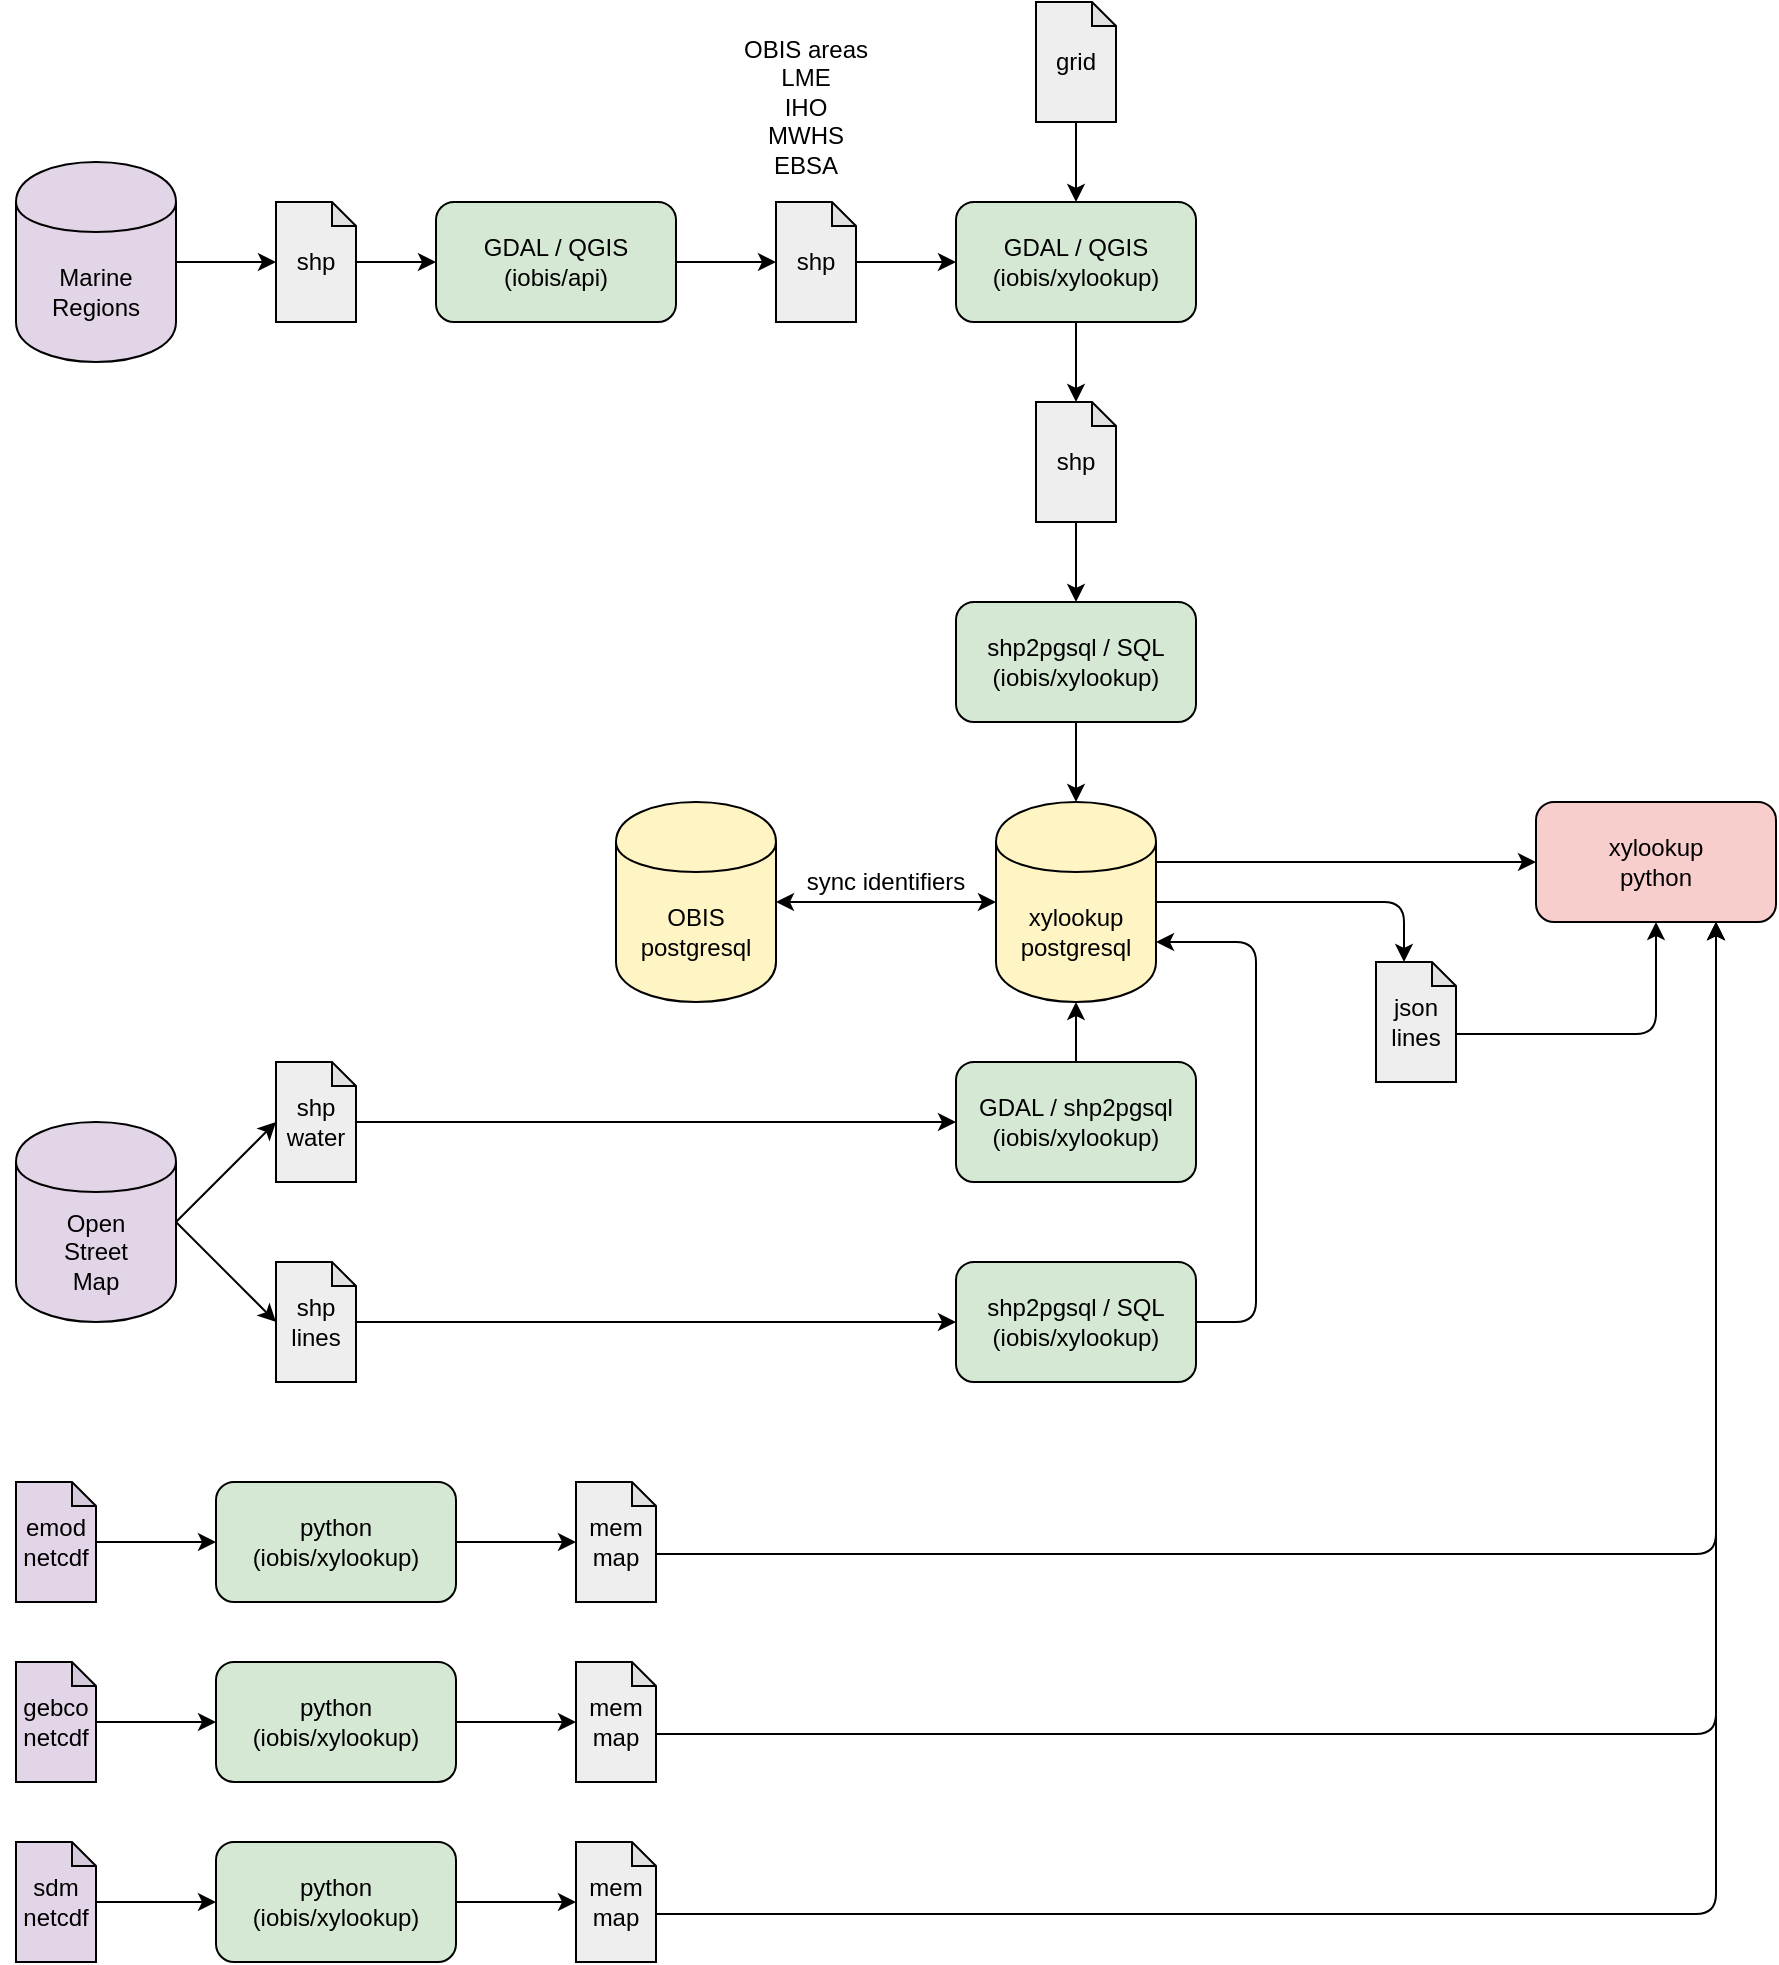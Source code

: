 <mxfile version="10.6.5" type="device"><diagram id="p-VQQqclRV1-f4eHPAH9" name="Page-1"><mxGraphModel dx="2038" dy="1173" grid="1" gridSize="10" guides="1" tooltips="1" connect="1" arrows="1" fold="1" page="1" pageScale="1" pageWidth="1654" pageHeight="2336" math="0" shadow="0"><root><mxCell id="0"/><mxCell id="1" parent="0"/><mxCell id="mgmRkQ4ORAaavTFLK7Hl-2" value="Marine&lt;br&gt;Regions&lt;br&gt;" style="shape=cylinder;whiteSpace=wrap;html=1;boundedLbl=1;backgroundOutline=1;fillColor=#E1D5E7;" vertex="1" parent="1"><mxGeometry x="80" y="240" width="80" height="100" as="geometry"/></mxCell><mxCell id="mgmRkQ4ORAaavTFLK7Hl-3" value="" style="endArrow=classic;html=1;exitX=1;exitY=0.5;exitDx=0;exitDy=0;entryX=0;entryY=0.5;entryDx=0;entryDy=0;entryPerimeter=0;" edge="1" parent="1" source="mgmRkQ4ORAaavTFLK7Hl-2" target="mgmRkQ4ORAaavTFLK7Hl-1"><mxGeometry width="50" height="50" relative="1" as="geometry"><mxPoint x="80" y="410" as="sourcePoint"/><mxPoint x="180" y="320" as="targetPoint"/></mxGeometry></mxCell><mxCell id="mgmRkQ4ORAaavTFLK7Hl-4" value="GDAL / QGIS&lt;br&gt;(iobis/api)&lt;br&gt;" style="rounded=1;whiteSpace=wrap;html=1;fillColor=#D5E8D4;" vertex="1" parent="1"><mxGeometry x="290" y="260" width="120" height="60" as="geometry"/></mxCell><mxCell id="mgmRkQ4ORAaavTFLK7Hl-5" value="" style="endArrow=classic;html=1;entryX=0;entryY=0.5;entryDx=0;entryDy=0;exitX=0;exitY=0.5;exitDx=0;exitDy=0;exitPerimeter=0;" edge="1" parent="1" source="mgmRkQ4ORAaavTFLK7Hl-1" target="mgmRkQ4ORAaavTFLK7Hl-4"><mxGeometry width="50" height="50" relative="1" as="geometry"><mxPoint x="270" y="330" as="sourcePoint"/><mxPoint x="220" y="300" as="targetPoint"/></mxGeometry></mxCell><mxCell id="mgmRkQ4ORAaavTFLK7Hl-1" value="shp" style="shape=note;whiteSpace=wrap;html=1;backgroundOutline=1;darkOpacity=0.05;size=12;fillColor=#eeeeee;" vertex="1" parent="1"><mxGeometry x="210" y="260" width="40" height="60" as="geometry"/></mxCell><mxCell id="mgmRkQ4ORAaavTFLK7Hl-14" value="" style="endArrow=classic;html=1;entryX=0;entryY=0.5;entryDx=0;entryDy=0;exitX=1;exitY=0.5;exitDx=0;exitDy=0;entryPerimeter=0;" edge="1" parent="1" source="mgmRkQ4ORAaavTFLK7Hl-4" target="mgmRkQ4ORAaavTFLK7Hl-13"><mxGeometry width="50" height="50" relative="1" as="geometry"><mxPoint x="220" y="300" as="sourcePoint"/><mxPoint x="300" y="300" as="targetPoint"/></mxGeometry></mxCell><mxCell id="mgmRkQ4ORAaavTFLK7Hl-15" value="grid" style="shape=note;whiteSpace=wrap;html=1;backgroundOutline=1;darkOpacity=0.05;size=12;fillColor=#eeeeee;" vertex="1" parent="1"><mxGeometry x="590" y="160" width="40" height="60" as="geometry"/></mxCell><mxCell id="mgmRkQ4ORAaavTFLK7Hl-16" value="GDAL / QGIS&lt;br&gt;(iobis/xylookup)&lt;br&gt;" style="rounded=1;whiteSpace=wrap;html=1;fillColor=#D5E8D4;" vertex="1" parent="1"><mxGeometry x="550" y="260" width="120" height="60" as="geometry"/></mxCell><mxCell id="mgmRkQ4ORAaavTFLK7Hl-17" value="" style="endArrow=classic;html=1;entryX=0;entryY=0.5;entryDx=0;entryDy=0;exitX=0;exitY=0.5;exitDx=0;exitDy=0;exitPerimeter=0;" edge="1" parent="1" source="mgmRkQ4ORAaavTFLK7Hl-13" target="mgmRkQ4ORAaavTFLK7Hl-16"><mxGeometry width="50" height="50" relative="1" as="geometry"><mxPoint x="420" y="300" as="sourcePoint"/><mxPoint x="470" y="300" as="targetPoint"/></mxGeometry></mxCell><mxCell id="mgmRkQ4ORAaavTFLK7Hl-13" value="shp" style="shape=note;whiteSpace=wrap;html=1;backgroundOutline=1;darkOpacity=0.05;size=12;fillColor=#eeeeee;" vertex="1" parent="1"><mxGeometry x="460" y="260" width="40" height="60" as="geometry"/></mxCell><mxCell id="mgmRkQ4ORAaavTFLK7Hl-18" value="" style="endArrow=classic;html=1;entryX=0.5;entryY=0;entryDx=0;entryDy=0;exitX=0.5;exitY=1;exitDx=0;exitDy=0;exitPerimeter=0;" edge="1" parent="1" source="mgmRkQ4ORAaavTFLK7Hl-15" target="mgmRkQ4ORAaavTFLK7Hl-16"><mxGeometry width="50" height="50" relative="1" as="geometry"><mxPoint x="430" y="310" as="sourcePoint"/><mxPoint x="480" y="310" as="targetPoint"/></mxGeometry></mxCell><mxCell id="mgmRkQ4ORAaavTFLK7Hl-19" value="xylookup&lt;br&gt;postgresql&lt;br&gt;" style="shape=cylinder;whiteSpace=wrap;html=1;boundedLbl=1;backgroundOutline=1;fillColor=#FFF4C3;" vertex="1" parent="1"><mxGeometry x="570" y="560" width="80" height="100" as="geometry"/></mxCell><mxCell id="mgmRkQ4ORAaavTFLK7Hl-20" value="shp" style="shape=note;whiteSpace=wrap;html=1;backgroundOutline=1;darkOpacity=0.05;size=12;fillColor=#eeeeee;" vertex="1" parent="1"><mxGeometry x="590" y="360" width="40" height="60" as="geometry"/></mxCell><mxCell id="mgmRkQ4ORAaavTFLK7Hl-21" value="" style="endArrow=classic;html=1;entryX=0.5;entryY=0;entryDx=0;entryDy=0;exitX=0.5;exitY=1;exitDx=0;exitDy=0;entryPerimeter=0;" edge="1" parent="1" source="mgmRkQ4ORAaavTFLK7Hl-16" target="mgmRkQ4ORAaavTFLK7Hl-20"><mxGeometry width="50" height="50" relative="1" as="geometry"><mxPoint x="620" y="230" as="sourcePoint"/><mxPoint x="620" y="270" as="targetPoint"/></mxGeometry></mxCell><mxCell id="mgmRkQ4ORAaavTFLK7Hl-22" value="shp2pgsql / SQL&lt;br&gt;(iobis/xylookup)&lt;br&gt;" style="rounded=1;whiteSpace=wrap;html=1;fillColor=#D5E8D4;" vertex="1" parent="1"><mxGeometry x="550" y="460" width="120" height="60" as="geometry"/></mxCell><mxCell id="mgmRkQ4ORAaavTFLK7Hl-23" value="" style="endArrow=classic;html=1;entryX=0.5;entryY=0;entryDx=0;entryDy=0;exitX=0.5;exitY=1;exitDx=0;exitDy=0;exitPerimeter=0;" edge="1" parent="1" source="mgmRkQ4ORAaavTFLK7Hl-20" target="mgmRkQ4ORAaavTFLK7Hl-22"><mxGeometry width="50" height="50" relative="1" as="geometry"><mxPoint x="620" y="330" as="sourcePoint"/><mxPoint x="620" y="370" as="targetPoint"/></mxGeometry></mxCell><mxCell id="mgmRkQ4ORAaavTFLK7Hl-24" value="" style="endArrow=classic;html=1;entryX=0.5;entryY=0;entryDx=0;entryDy=0;exitX=0.5;exitY=1;exitDx=0;exitDy=0;" edge="1" parent="1" source="mgmRkQ4ORAaavTFLK7Hl-22" target="mgmRkQ4ORAaavTFLK7Hl-19"><mxGeometry width="50" height="50" relative="1" as="geometry"><mxPoint x="630" y="340" as="sourcePoint"/><mxPoint x="630" y="380" as="targetPoint"/></mxGeometry></mxCell><mxCell id="mgmRkQ4ORAaavTFLK7Hl-25" value="OBIS&lt;br&gt;postgresql&lt;br&gt;" style="shape=cylinder;whiteSpace=wrap;html=1;boundedLbl=1;backgroundOutline=1;fillColor=#FFF4C3;" vertex="1" parent="1"><mxGeometry x="380" y="560" width="80" height="100" as="geometry"/></mxCell><mxCell id="mgmRkQ4ORAaavTFLK7Hl-26" value="" style="endArrow=classic;startArrow=classic;html=1;entryX=0;entryY=0.5;entryDx=0;entryDy=0;" edge="1" parent="1" source="mgmRkQ4ORAaavTFLK7Hl-25" target="mgmRkQ4ORAaavTFLK7Hl-19"><mxGeometry width="50" height="50" relative="1" as="geometry"><mxPoint x="80" y="730" as="sourcePoint"/><mxPoint x="130" y="680" as="targetPoint"/></mxGeometry></mxCell><mxCell id="mgmRkQ4ORAaavTFLK7Hl-27" value="sync identifiers" style="text;html=1;strokeColor=none;fillColor=none;align=center;verticalAlign=middle;whiteSpace=wrap;rounded=0;" vertex="1" parent="1"><mxGeometry x="465" y="590" width="100" height="20" as="geometry"/></mxCell><mxCell id="mgmRkQ4ORAaavTFLK7Hl-28" value="OBIS areas&lt;br&gt;LME&lt;br&gt;IHO&lt;br&gt;MWHS&lt;br&gt;EBSA&lt;br&gt;" style="text;html=1;strokeColor=none;fillColor=none;align=center;verticalAlign=top;whiteSpace=wrap;rounded=0;" vertex="1" parent="1"><mxGeometry x="435" y="170" width="80" height="80" as="geometry"/></mxCell><mxCell id="mgmRkQ4ORAaavTFLK7Hl-31" value="Open&lt;br&gt;Street&lt;br&gt;Map&lt;br&gt;" style="shape=cylinder;whiteSpace=wrap;html=1;boundedLbl=1;backgroundOutline=1;fillColor=#E1D5E7;" vertex="1" parent="1"><mxGeometry x="80" y="720" width="80" height="100" as="geometry"/></mxCell><mxCell id="mgmRkQ4ORAaavTFLK7Hl-34" value="" style="endArrow=classic;html=1;entryX=0;entryY=0.5;entryDx=0;entryDy=0;exitX=1;exitY=0.5;exitDx=0;exitDy=0;entryPerimeter=0;" edge="1" parent="1" source="mgmRkQ4ORAaavTFLK7Hl-31" target="mgmRkQ4ORAaavTFLK7Hl-32"><mxGeometry width="50" height="50" relative="1" as="geometry"><mxPoint x="620" y="430" as="sourcePoint"/><mxPoint x="620" y="470" as="targetPoint"/></mxGeometry></mxCell><mxCell id="mgmRkQ4ORAaavTFLK7Hl-35" value="" style="endArrow=classic;html=1;entryX=0;entryY=0.5;entryDx=0;entryDy=0;exitX=1;exitY=0.5;exitDx=0;exitDy=0;entryPerimeter=0;" edge="1" parent="1" source="mgmRkQ4ORAaavTFLK7Hl-31" target="mgmRkQ4ORAaavTFLK7Hl-33"><mxGeometry width="50" height="50" relative="1" as="geometry"><mxPoint x="170" y="780" as="sourcePoint"/><mxPoint x="220" y="730" as="targetPoint"/></mxGeometry></mxCell><mxCell id="mgmRkQ4ORAaavTFLK7Hl-36" value="GDAL / shp2pgsql&lt;br&gt;(iobis/xylookup)&lt;br&gt;" style="rounded=1;whiteSpace=wrap;html=1;fillColor=#D5E8D4;" vertex="1" parent="1"><mxGeometry x="550" y="690" width="120" height="60" as="geometry"/></mxCell><mxCell id="mgmRkQ4ORAaavTFLK7Hl-37" value="" style="endArrow=classic;html=1;entryX=0;entryY=0.5;entryDx=0;entryDy=0;exitX=0;exitY=0.5;exitDx=0;exitDy=0;exitPerimeter=0;" edge="1" parent="1" source="mgmRkQ4ORAaavTFLK7Hl-32" target="mgmRkQ4ORAaavTFLK7Hl-36"><mxGeometry width="50" height="50" relative="1" as="geometry"><mxPoint x="470" y="300" as="sourcePoint"/><mxPoint x="560" y="300" as="targetPoint"/></mxGeometry></mxCell><mxCell id="mgmRkQ4ORAaavTFLK7Hl-32" value="shp&lt;br&gt;water&lt;br&gt;" style="shape=note;whiteSpace=wrap;html=1;backgroundOutline=1;darkOpacity=0.05;size=12;fillColor=#eeeeee;" vertex="1" parent="1"><mxGeometry x="210" y="690" width="40" height="60" as="geometry"/></mxCell><mxCell id="mgmRkQ4ORAaavTFLK7Hl-38" value="" style="endArrow=classic;html=1;entryX=0.5;entryY=1;entryDx=0;entryDy=0;exitX=0.5;exitY=0;exitDx=0;exitDy=0;" edge="1" parent="1" source="mgmRkQ4ORAaavTFLK7Hl-36" target="mgmRkQ4ORAaavTFLK7Hl-19"><mxGeometry width="50" height="50" relative="1" as="geometry"><mxPoint x="620" y="530" as="sourcePoint"/><mxPoint x="620" y="570" as="targetPoint"/></mxGeometry></mxCell><mxCell id="mgmRkQ4ORAaavTFLK7Hl-39" value="shp2pgsql / SQL&lt;br&gt;(iobis/xylookup)&lt;br&gt;" style="rounded=1;whiteSpace=wrap;html=1;fillColor=#D5E8D4;" vertex="1" parent="1"><mxGeometry x="550" y="790" width="120" height="60" as="geometry"/></mxCell><mxCell id="mgmRkQ4ORAaavTFLK7Hl-40" value="" style="endArrow=classic;html=1;entryX=0;entryY=0.5;entryDx=0;entryDy=0;exitX=0;exitY=0.5;exitDx=0;exitDy=0;exitPerimeter=0;" edge="1" parent="1" source="mgmRkQ4ORAaavTFLK7Hl-33" target="mgmRkQ4ORAaavTFLK7Hl-39"><mxGeometry width="50" height="50" relative="1" as="geometry"><mxPoint x="220" y="730" as="sourcePoint"/><mxPoint x="560" y="730" as="targetPoint"/></mxGeometry></mxCell><mxCell id="mgmRkQ4ORAaavTFLK7Hl-33" value="shp&lt;br&gt;lines&lt;br&gt;" style="shape=note;whiteSpace=wrap;html=1;backgroundOutline=1;darkOpacity=0.05;size=12;fillColor=#eeeeee;" vertex="1" parent="1"><mxGeometry x="210" y="790" width="40" height="60" as="geometry"/></mxCell><mxCell id="mgmRkQ4ORAaavTFLK7Hl-41" value="" style="edgeStyle=elbowEdgeStyle;elbow=horizontal;endArrow=classic;html=1;exitX=1;exitY=0.5;exitDx=0;exitDy=0;entryX=1;entryY=0.7;entryDx=0;entryDy=0;" edge="1" parent="1" source="mgmRkQ4ORAaavTFLK7Hl-39" target="mgmRkQ4ORAaavTFLK7Hl-19"><mxGeometry width="50" height="50" relative="1" as="geometry"><mxPoint x="740" y="760" as="sourcePoint"/><mxPoint x="790" y="710" as="targetPoint"/><Array as="points"><mxPoint x="700" y="730"/></Array></mxGeometry></mxCell><mxCell id="mgmRkQ4ORAaavTFLK7Hl-42" value="json&lt;br&gt;lines&lt;br&gt;" style="shape=note;whiteSpace=wrap;html=1;backgroundOutline=1;darkOpacity=0.05;size=12;fillColor=#eeeeee;" vertex="1" parent="1"><mxGeometry x="760" y="640" width="40" height="60" as="geometry"/></mxCell><mxCell id="mgmRkQ4ORAaavTFLK7Hl-43" value="" style="edgeStyle=elbowEdgeStyle;elbow=horizontal;endArrow=classic;html=1;exitX=1;exitY=0.5;exitDx=0;exitDy=0;entryX=0;entryY=0;entryDx=14;entryDy=0;entryPerimeter=0;" edge="1" parent="1" source="mgmRkQ4ORAaavTFLK7Hl-19" target="mgmRkQ4ORAaavTFLK7Hl-42"><mxGeometry width="50" height="50" relative="1" as="geometry"><mxPoint x="810" y="920" as="sourcePoint"/><mxPoint x="790" y="730" as="targetPoint"/><Array as="points"><mxPoint x="774" y="620"/></Array></mxGeometry></mxCell><mxCell id="mgmRkQ4ORAaavTFLK7Hl-44" value="xylookup&lt;br&gt;python&lt;br&gt;" style="rounded=1;whiteSpace=wrap;html=1;fillColor=#F8CECC;" vertex="1" parent="1"><mxGeometry x="840" y="560" width="120" height="60" as="geometry"/></mxCell><mxCell id="mgmRkQ4ORAaavTFLK7Hl-45" value="" style="endArrow=classic;html=1;entryX=0;entryY=0.5;entryDx=0;entryDy=0;exitX=1;exitY=0.3;exitDx=0;exitDy=0;" edge="1" parent="1" source="mgmRkQ4ORAaavTFLK7Hl-19" target="mgmRkQ4ORAaavTFLK7Hl-44"><mxGeometry width="50" height="50" relative="1" as="geometry"><mxPoint x="620" y="700" as="sourcePoint"/><mxPoint x="620" y="670" as="targetPoint"/></mxGeometry></mxCell><mxCell id="mgmRkQ4ORAaavTFLK7Hl-46" value="" style="edgeStyle=elbowEdgeStyle;elbow=vertical;endArrow=classic;html=1;exitX=0;exitY=0;exitDx=40;exitDy=36;exitPerimeter=0;entryX=0.5;entryY=1;entryDx=0;entryDy=0;" edge="1" parent="1" source="mgmRkQ4ORAaavTFLK7Hl-42" target="mgmRkQ4ORAaavTFLK7Hl-44"><mxGeometry width="50" height="50" relative="1" as="geometry"><mxPoint x="860" y="700" as="sourcePoint"/><mxPoint x="910" y="650" as="targetPoint"/><Array as="points"><mxPoint x="850" y="676"/></Array></mxGeometry></mxCell><mxCell id="mgmRkQ4ORAaavTFLK7Hl-50" value="python&lt;br&gt;(iobis/xylookup)&lt;br&gt;" style="rounded=1;whiteSpace=wrap;html=1;fillColor=#D5E8D4;" vertex="1" parent="1"><mxGeometry x="180" y="900" width="120" height="60" as="geometry"/></mxCell><mxCell id="mgmRkQ4ORAaavTFLK7Hl-51" value="" style="endArrow=classic;html=1;entryX=0;entryY=0.5;entryDx=0;entryDy=0;exitX=0;exitY=0.5;exitDx=0;exitDy=0;exitPerimeter=0;" edge="1" parent="1" source="mgmRkQ4ORAaavTFLK7Hl-49" target="mgmRkQ4ORAaavTFLK7Hl-50"><mxGeometry width="50" height="50" relative="1" as="geometry"><mxPoint x="220" y="310" as="sourcePoint"/><mxPoint x="300" y="310" as="targetPoint"/></mxGeometry></mxCell><mxCell id="mgmRkQ4ORAaavTFLK7Hl-49" value="emod&lt;br&gt;netcdf&lt;br&gt;" style="shape=note;whiteSpace=wrap;html=1;backgroundOutline=1;darkOpacity=0.05;size=12;fillColor=#E1D5E7;" vertex="1" parent="1"><mxGeometry x="80" y="900" width="40" height="60" as="geometry"/></mxCell><mxCell id="mgmRkQ4ORAaavTFLK7Hl-52" value="mem&lt;br&gt;map&lt;br&gt;" style="shape=note;whiteSpace=wrap;html=1;backgroundOutline=1;darkOpacity=0.05;size=12;fillColor=#eeeeee;" vertex="1" parent="1"><mxGeometry x="360" y="900" width="40" height="60" as="geometry"/></mxCell><mxCell id="mgmRkQ4ORAaavTFLK7Hl-53" value="" style="endArrow=classic;html=1;entryX=0;entryY=0.5;entryDx=0;entryDy=0;exitX=1;exitY=0.5;exitDx=0;exitDy=0;entryPerimeter=0;" edge="1" parent="1" source="mgmRkQ4ORAaavTFLK7Hl-50" target="mgmRkQ4ORAaavTFLK7Hl-52"><mxGeometry width="50" height="50" relative="1" as="geometry"><mxPoint x="90" y="940" as="sourcePoint"/><mxPoint x="200" y="940" as="targetPoint"/></mxGeometry></mxCell><mxCell id="mgmRkQ4ORAaavTFLK7Hl-56" value="python&lt;br&gt;(iobis/xylookup)&lt;br&gt;" style="rounded=1;whiteSpace=wrap;html=1;fillColor=#D5E8D4;" vertex="1" parent="1"><mxGeometry x="180" y="990" width="120" height="60" as="geometry"/></mxCell><mxCell id="mgmRkQ4ORAaavTFLK7Hl-57" value="" style="endArrow=classic;html=1;entryX=0;entryY=0.5;entryDx=0;entryDy=0;exitX=0;exitY=0.5;exitDx=0;exitDy=0;exitPerimeter=0;" edge="1" parent="1" source="mgmRkQ4ORAaavTFLK7Hl-58" target="mgmRkQ4ORAaavTFLK7Hl-56"><mxGeometry width="50" height="50" relative="1" as="geometry"><mxPoint x="220" y="400" as="sourcePoint"/><mxPoint x="300" y="400" as="targetPoint"/></mxGeometry></mxCell><mxCell id="mgmRkQ4ORAaavTFLK7Hl-58" value="gebco&lt;br&gt;netcdf&lt;br&gt;" style="shape=note;whiteSpace=wrap;html=1;backgroundOutline=1;darkOpacity=0.05;size=12;fillColor=#E1D5E7;" vertex="1" parent="1"><mxGeometry x="80" y="990" width="40" height="60" as="geometry"/></mxCell><mxCell id="mgmRkQ4ORAaavTFLK7Hl-59" value="mem&lt;br&gt;map&lt;br&gt;" style="shape=note;whiteSpace=wrap;html=1;backgroundOutline=1;darkOpacity=0.05;size=12;fillColor=#eeeeee;" vertex="1" parent="1"><mxGeometry x="360" y="990" width="40" height="60" as="geometry"/></mxCell><mxCell id="mgmRkQ4ORAaavTFLK7Hl-60" value="" style="endArrow=classic;html=1;entryX=0;entryY=0.5;entryDx=0;entryDy=0;exitX=1;exitY=0.5;exitDx=0;exitDy=0;entryPerimeter=0;" edge="1" parent="1" source="mgmRkQ4ORAaavTFLK7Hl-56" target="mgmRkQ4ORAaavTFLK7Hl-59"><mxGeometry width="50" height="50" relative="1" as="geometry"><mxPoint x="90" y="1030" as="sourcePoint"/><mxPoint x="200" y="1030" as="targetPoint"/></mxGeometry></mxCell><mxCell id="mgmRkQ4ORAaavTFLK7Hl-61" value="python&lt;br&gt;(iobis/xylookup)&lt;br&gt;" style="rounded=1;whiteSpace=wrap;html=1;fillColor=#D5E8D4;" vertex="1" parent="1"><mxGeometry x="180" y="1080" width="120" height="60" as="geometry"/></mxCell><mxCell id="mgmRkQ4ORAaavTFLK7Hl-62" value="" style="endArrow=classic;html=1;entryX=0;entryY=0.5;entryDx=0;entryDy=0;exitX=0;exitY=0.5;exitDx=0;exitDy=0;exitPerimeter=0;" edge="1" parent="1" source="mgmRkQ4ORAaavTFLK7Hl-63" target="mgmRkQ4ORAaavTFLK7Hl-61"><mxGeometry width="50" height="50" relative="1" as="geometry"><mxPoint x="220" y="490" as="sourcePoint"/><mxPoint x="300" y="490" as="targetPoint"/></mxGeometry></mxCell><mxCell id="mgmRkQ4ORAaavTFLK7Hl-63" value="sdm&lt;br&gt;netcdf&lt;br&gt;" style="shape=note;whiteSpace=wrap;html=1;backgroundOutline=1;darkOpacity=0.05;size=12;fillColor=#E1D5E7;" vertex="1" parent="1"><mxGeometry x="80" y="1080" width="40" height="60" as="geometry"/></mxCell><mxCell id="mgmRkQ4ORAaavTFLK7Hl-64" value="mem&lt;br&gt;map&lt;br&gt;" style="shape=note;whiteSpace=wrap;html=1;backgroundOutline=1;darkOpacity=0.05;size=12;fillColor=#eeeeee;" vertex="1" parent="1"><mxGeometry x="360" y="1080" width="40" height="60" as="geometry"/></mxCell><mxCell id="mgmRkQ4ORAaavTFLK7Hl-65" value="" style="endArrow=classic;html=1;entryX=0;entryY=0.5;entryDx=0;entryDy=0;exitX=1;exitY=0.5;exitDx=0;exitDy=0;entryPerimeter=0;" edge="1" parent="1" source="mgmRkQ4ORAaavTFLK7Hl-61" target="mgmRkQ4ORAaavTFLK7Hl-64"><mxGeometry width="50" height="50" relative="1" as="geometry"><mxPoint x="90" y="1120" as="sourcePoint"/><mxPoint x="200" y="1120" as="targetPoint"/></mxGeometry></mxCell><mxCell id="mgmRkQ4ORAaavTFLK7Hl-66" value="" style="edgeStyle=elbowEdgeStyle;elbow=vertical;endArrow=classic;html=1;exitX=0;exitY=0;exitDx=40;exitDy=36;exitPerimeter=0;entryX=0.75;entryY=1;entryDx=0;entryDy=0;" edge="1" parent="1" source="mgmRkQ4ORAaavTFLK7Hl-52" target="mgmRkQ4ORAaavTFLK7Hl-44"><mxGeometry width="50" height="50" relative="1" as="geometry"><mxPoint x="570" y="916" as="sourcePoint"/><mxPoint x="670" y="860" as="targetPoint"/><Array as="points"><mxPoint x="670" y="936"/></Array></mxGeometry></mxCell><mxCell id="mgmRkQ4ORAaavTFLK7Hl-67" value="" style="edgeStyle=elbowEdgeStyle;elbow=vertical;endArrow=classic;html=1;exitX=0;exitY=0;exitDx=40;exitDy=36;exitPerimeter=0;entryX=0.75;entryY=1;entryDx=0;entryDy=0;" edge="1" parent="1" source="mgmRkQ4ORAaavTFLK7Hl-59" target="mgmRkQ4ORAaavTFLK7Hl-44"><mxGeometry width="50" height="50" relative="1" as="geometry"><mxPoint x="410" y="946" as="sourcePoint"/><mxPoint x="940" y="630" as="targetPoint"/><Array as="points"><mxPoint x="670" y="1026"/></Array></mxGeometry></mxCell><mxCell id="mgmRkQ4ORAaavTFLK7Hl-68" value="" style="edgeStyle=elbowEdgeStyle;elbow=vertical;endArrow=classic;html=1;exitX=0;exitY=0;exitDx=40;exitDy=36;exitPerimeter=0;entryX=0.75;entryY=1;entryDx=0;entryDy=0;" edge="1" parent="1" source="mgmRkQ4ORAaavTFLK7Hl-64" target="mgmRkQ4ORAaavTFLK7Hl-44"><mxGeometry width="50" height="50" relative="1" as="geometry"><mxPoint x="420" y="956" as="sourcePoint"/><mxPoint x="950" y="640" as="targetPoint"/><Array as="points"><mxPoint x="650" y="1116"/></Array></mxGeometry></mxCell></root></mxGraphModel></diagram></mxfile>